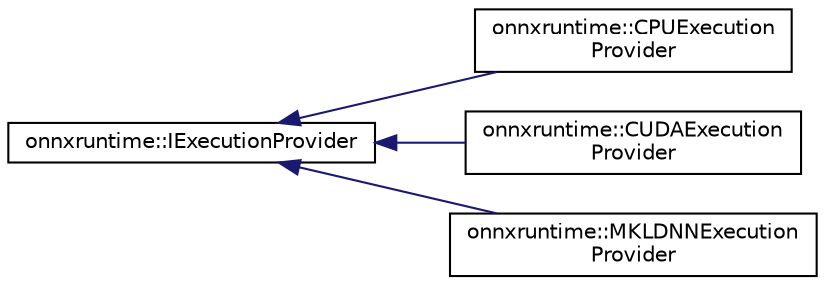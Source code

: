 digraph "Graphical Class Hierarchy"
{
  edge [fontname="Helvetica",fontsize="10",labelfontname="Helvetica",labelfontsize="10"];
  node [fontname="Helvetica",fontsize="10",shape=record];
  rankdir="LR";
  Node0 [label="onnxruntime::IExecutionProvider",height=0.2,width=0.4,color="black", fillcolor="white", style="filled",URL="$classonnxruntime_1_1IExecutionProvider.html"];
  Node0 -> Node1 [dir="back",color="midnightblue",fontsize="10",style="solid",fontname="Helvetica"];
  Node1 [label="onnxruntime::CPUExecution\lProvider",height=0.2,width=0.4,color="black", fillcolor="white", style="filled",URL="$classonnxruntime_1_1CPUExecutionProvider.html"];
  Node0 -> Node2 [dir="back",color="midnightblue",fontsize="10",style="solid",fontname="Helvetica"];
  Node2 [label="onnxruntime::CUDAExecution\lProvider",height=0.2,width=0.4,color="black", fillcolor="white", style="filled",URL="$classonnxruntime_1_1CUDAExecutionProvider.html"];
  Node0 -> Node3 [dir="back",color="midnightblue",fontsize="10",style="solid",fontname="Helvetica"];
  Node3 [label="onnxruntime::MKLDNNExecution\lProvider",height=0.2,width=0.4,color="black", fillcolor="white", style="filled",URL="$classonnxruntime_1_1MKLDNNExecutionProvider.html"];
}

